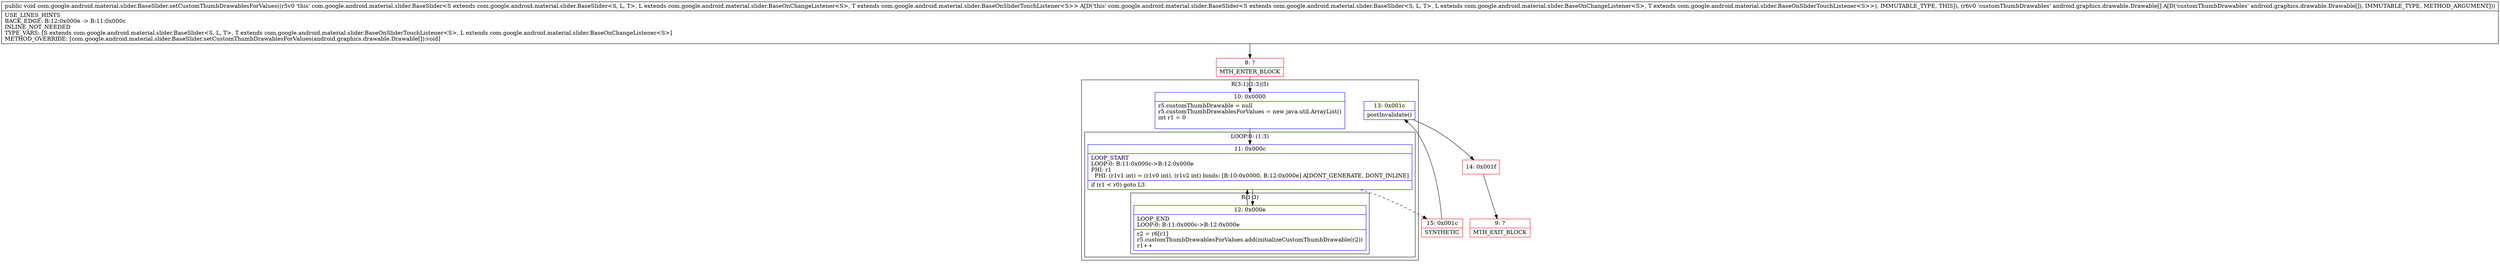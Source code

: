 digraph "CFG forcom.google.android.material.slider.BaseSlider.setCustomThumbDrawablesForValues([Landroid\/graphics\/drawable\/Drawable;)V" {
subgraph cluster_Region_571858406 {
label = "R(3:1|(1:3)|5)";
node [shape=record,color=blue];
Node_10 [shape=record,label="{10\:\ 0x0000|r5.customThumbDrawable = null\lr5.customThumbDrawablesForValues = new java.util.ArrayList()\lint r1 = 0\l\l}"];
subgraph cluster_LoopRegion_1810455277 {
label = "LOOP:0: (1:3)";
node [shape=record,color=blue];
Node_11 [shape=record,label="{11\:\ 0x000c|LOOP_START\lLOOP:0: B:11:0x000c\-\>B:12:0x000e\lPHI: r1 \l  PHI: (r1v1 int) = (r1v0 int), (r1v2 int) binds: [B:10:0x0000, B:12:0x000e] A[DONT_GENERATE, DONT_INLINE]\l|if (r1 \< r0) goto L3\l}"];
subgraph cluster_Region_1155957715 {
label = "R(1:3)";
node [shape=record,color=blue];
Node_12 [shape=record,label="{12\:\ 0x000e|LOOP_END\lLOOP:0: B:11:0x000c\-\>B:12:0x000e\l|r2 = r6[r1]\lr5.customThumbDrawablesForValues.add(initializeCustomThumbDrawable(r2))\lr1++\l}"];
}
}
Node_13 [shape=record,label="{13\:\ 0x001c|postInvalidate()\l}"];
}
Node_8 [shape=record,color=red,label="{8\:\ ?|MTH_ENTER_BLOCK\l}"];
Node_15 [shape=record,color=red,label="{15\:\ 0x001c|SYNTHETIC\l}"];
Node_14 [shape=record,color=red,label="{14\:\ 0x001f}"];
Node_9 [shape=record,color=red,label="{9\:\ ?|MTH_EXIT_BLOCK\l}"];
MethodNode[shape=record,label="{public void com.google.android.material.slider.BaseSlider.setCustomThumbDrawablesForValues((r5v0 'this' com.google.android.material.slider.BaseSlider\<S extends com.google.android.material.slider.BaseSlider\<S, L, T\>, L extends com.google.android.material.slider.BaseOnChangeListener\<S\>, T extends com.google.android.material.slider.BaseOnSliderTouchListener\<S\>\> A[D('this' com.google.android.material.slider.BaseSlider\<S extends com.google.android.material.slider.BaseSlider\<S, L, T\>, L extends com.google.android.material.slider.BaseOnChangeListener\<S\>, T extends com.google.android.material.slider.BaseOnSliderTouchListener\<S\>\>), IMMUTABLE_TYPE, THIS]), (r6v0 'customThumbDrawables' android.graphics.drawable.Drawable[] A[D('customThumbDrawables' android.graphics.drawable.Drawable[]), IMMUTABLE_TYPE, METHOD_ARGUMENT]))  | USE_LINES_HINTS\lBACK_EDGE: B:12:0x000e \-\> B:11:0x000c\lINLINE_NOT_NEEDED\lTYPE_VARS: [S extends com.google.android.material.slider.BaseSlider\<S, L, T\>, T extends com.google.android.material.slider.BaseOnSliderTouchListener\<S\>, L extends com.google.android.material.slider.BaseOnChangeListener\<S\>]\lMETHOD_OVERRIDE: [com.google.android.material.slider.BaseSlider.setCustomThumbDrawablesForValues(android.graphics.drawable.Drawable[]):void]\l}"];
MethodNode -> Node_8;Node_10 -> Node_11;
Node_11 -> Node_12;
Node_11 -> Node_15[style=dashed];
Node_12 -> Node_11;
Node_13 -> Node_14;
Node_8 -> Node_10;
Node_15 -> Node_13;
Node_14 -> Node_9;
}

